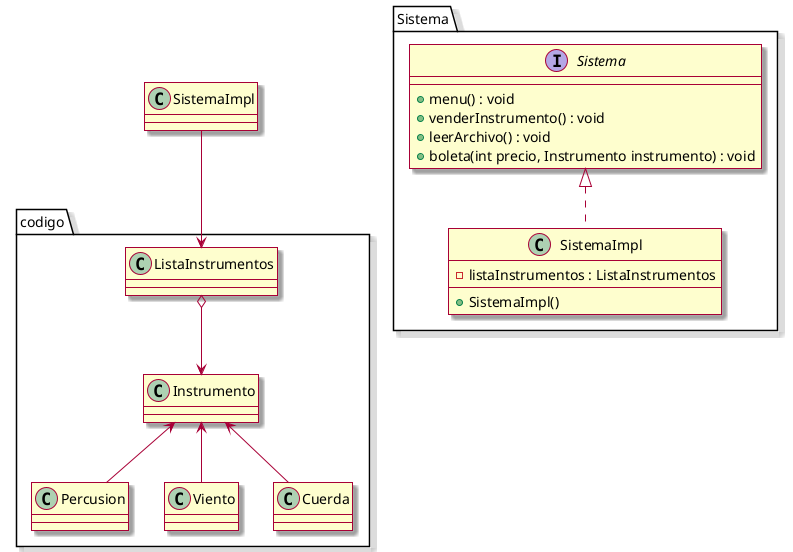 @startuml
skin rose

package codigo {

class ListaInstrumentos{

}

class Instrumento{

}

class Percusion{

}

class Viento{

}

class Cuerda{

}

ListaInstrumentos o--> Instrumento
Instrumento <-- Percusion
Instrumento <-- Viento
Instrumento <-- Cuerda

}

SistemaImpl --> ListaInstrumentos

package Sistema{

Interface Sistema{
    +menu() : void
    +venderInstrumento() : void
    +leerArchivo() : void
    +boleta(int precio, Instrumento instrumento) : void


}

class SistemaImpl implements Sistema{

    +SistemaImpl()
     -listaInstrumentos : ListaInstrumentos

}



@enduml